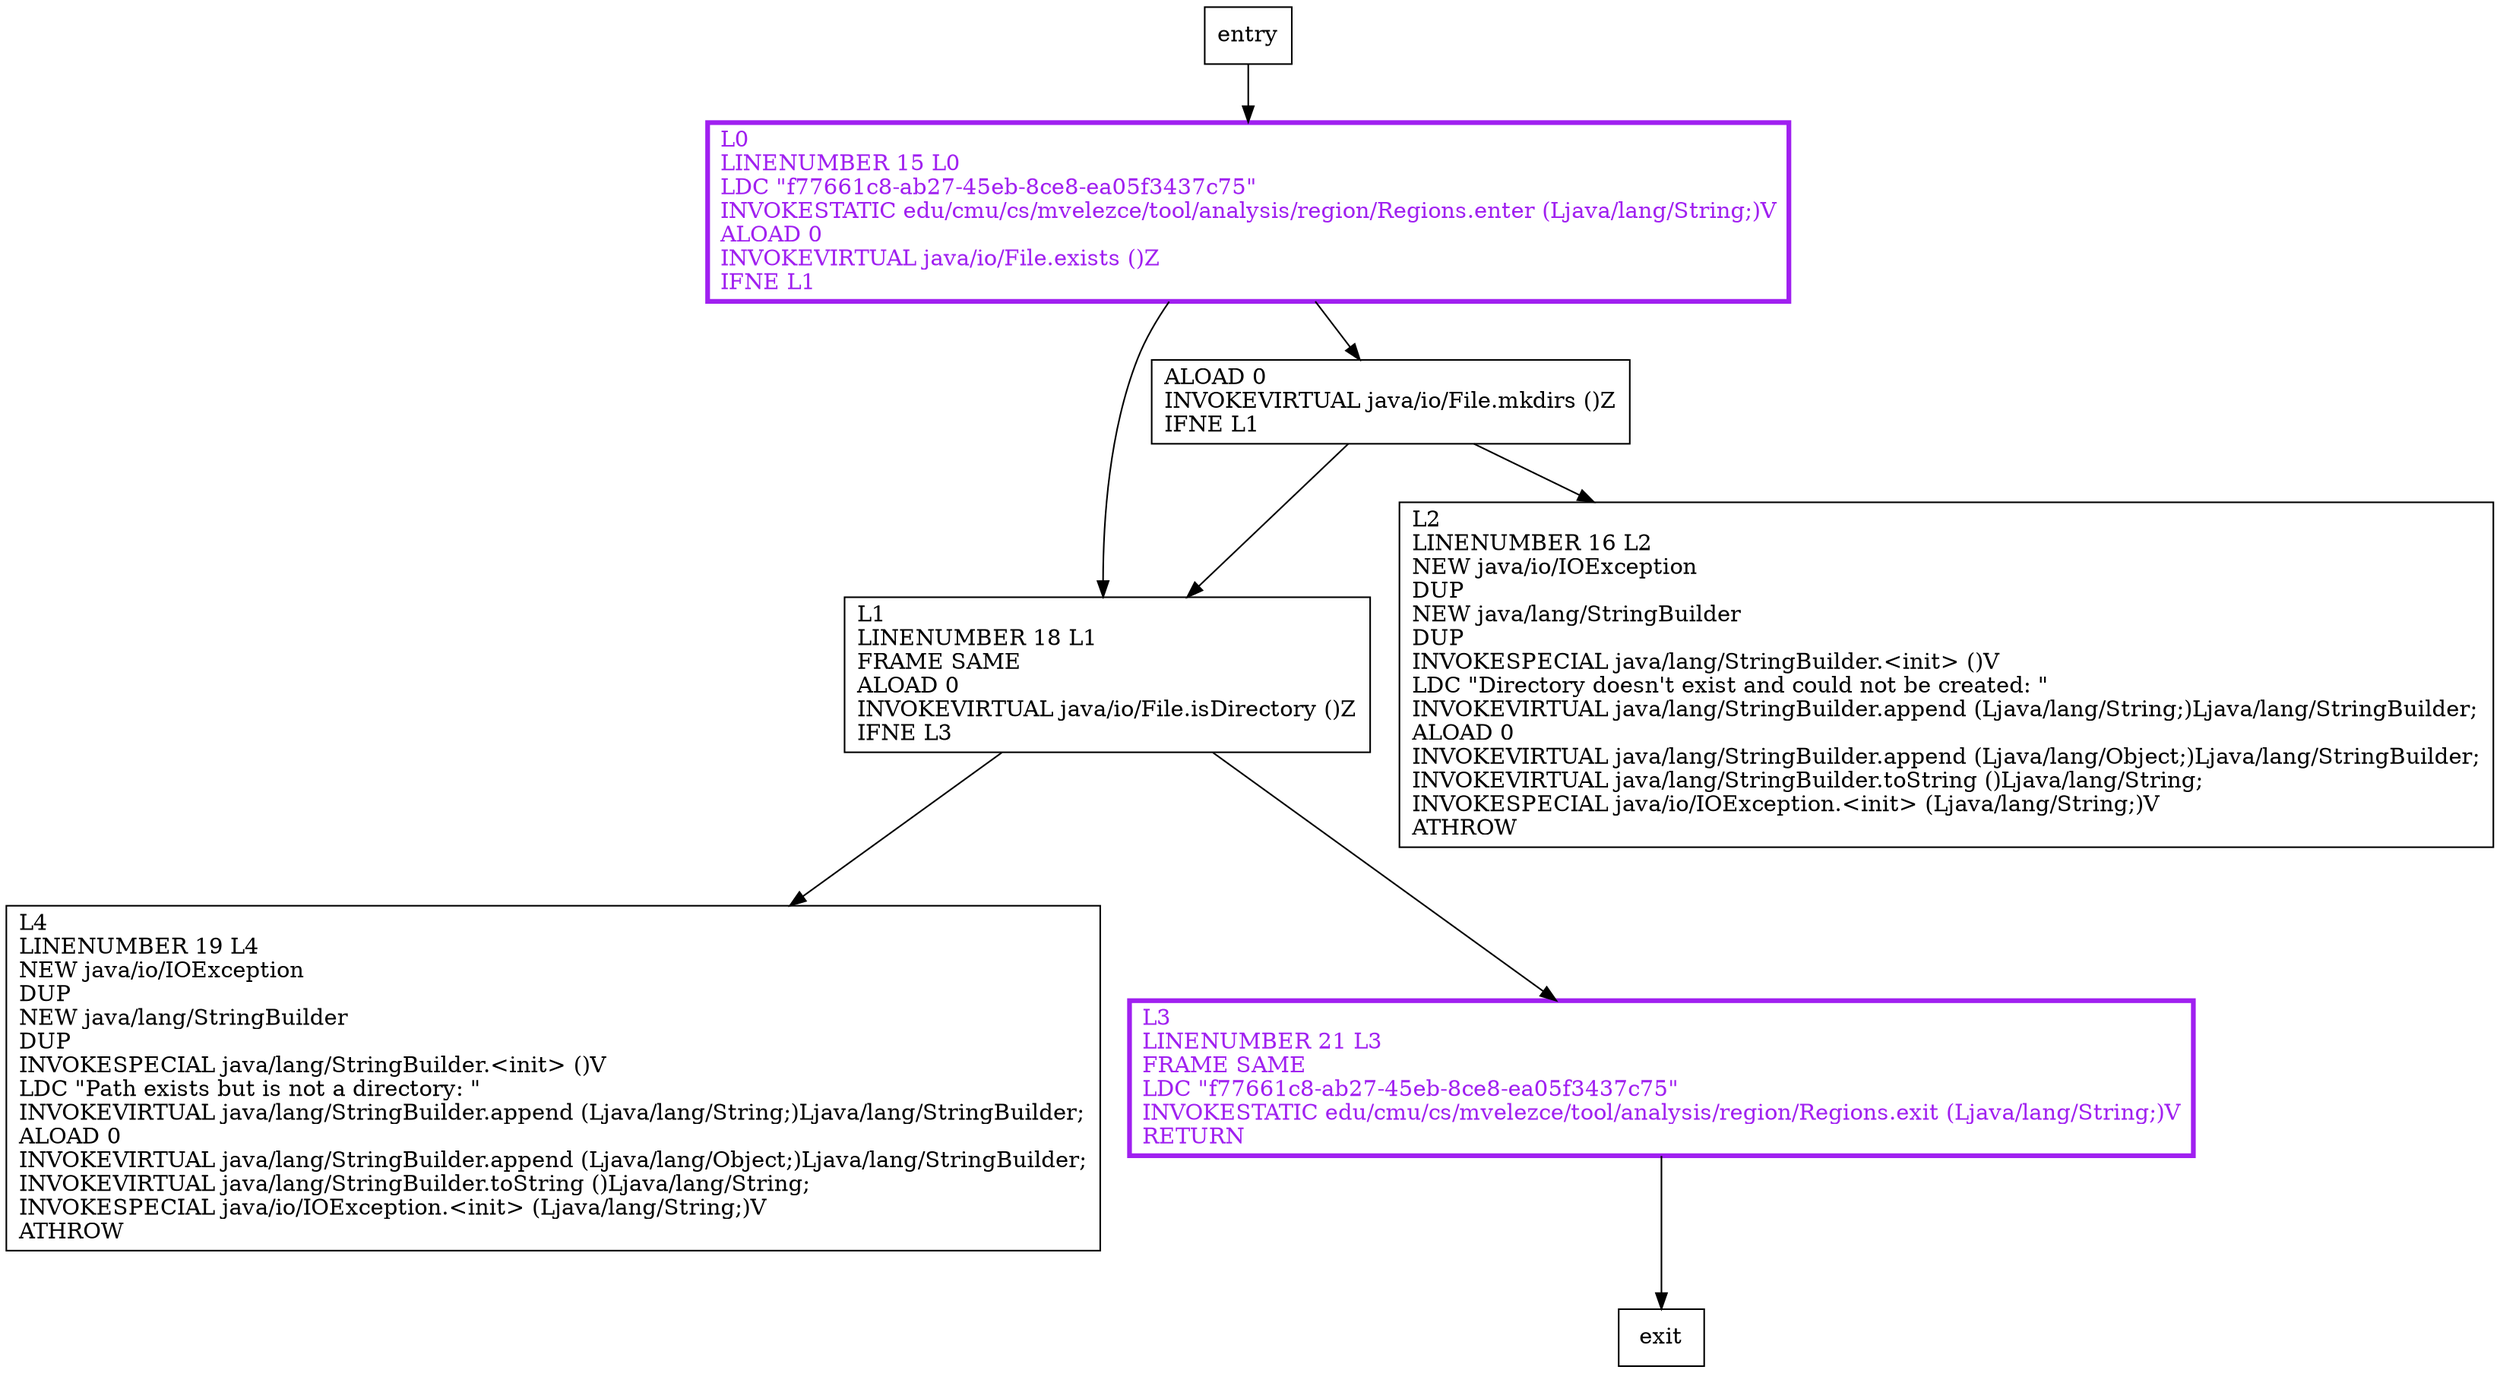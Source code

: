 digraph produceDirectory {
node [shape=record];
44638504 [label="L4\lLINENUMBER 19 L4\lNEW java/io/IOException\lDUP\lNEW java/lang/StringBuilder\lDUP\lINVOKESPECIAL java/lang/StringBuilder.\<init\> ()V\lLDC \"Path exists but is not a directory: \"\lINVOKEVIRTUAL java/lang/StringBuilder.append (Ljava/lang/String;)Ljava/lang/StringBuilder;\lALOAD 0\lINVOKEVIRTUAL java/lang/StringBuilder.append (Ljava/lang/Object;)Ljava/lang/StringBuilder;\lINVOKEVIRTUAL java/lang/StringBuilder.toString ()Ljava/lang/String;\lINVOKESPECIAL java/io/IOException.\<init\> (Ljava/lang/String;)V\lATHROW\l"];
1061625433 [label="L0\lLINENUMBER 15 L0\lLDC \"f77661c8-ab27-45eb-8ce8-ea05f3437c75\"\lINVOKESTATIC edu/cmu/cs/mvelezce/tool/analysis/region/Regions.enter (Ljava/lang/String;)V\lALOAD 0\lINVOKEVIRTUAL java/io/File.exists ()Z\lIFNE L1\l"];
738591919 [label="L2\lLINENUMBER 16 L2\lNEW java/io/IOException\lDUP\lNEW java/lang/StringBuilder\lDUP\lINVOKESPECIAL java/lang/StringBuilder.\<init\> ()V\lLDC \"Directory doesn't exist and could not be created: \"\lINVOKEVIRTUAL java/lang/StringBuilder.append (Ljava/lang/String;)Ljava/lang/StringBuilder;\lALOAD 0\lINVOKEVIRTUAL java/lang/StringBuilder.append (Ljava/lang/Object;)Ljava/lang/StringBuilder;\lINVOKEVIRTUAL java/lang/StringBuilder.toString ()Ljava/lang/String;\lINVOKESPECIAL java/io/IOException.\<init\> (Ljava/lang/String;)V\lATHROW\l"];
689963660 [label="L1\lLINENUMBER 18 L1\lFRAME SAME\lALOAD 0\lINVOKEVIRTUAL java/io/File.isDirectory ()Z\lIFNE L3\l"];
189902770 [label="ALOAD 0\lINVOKEVIRTUAL java/io/File.mkdirs ()Z\lIFNE L1\l"];
724857504 [label="L3\lLINENUMBER 21 L3\lFRAME SAME\lLDC \"f77661c8-ab27-45eb-8ce8-ea05f3437c75\"\lINVOKESTATIC edu/cmu/cs/mvelezce/tool/analysis/region/Regions.exit (Ljava/lang/String;)V\lRETURN\l"];
entry;
exit;
entry -> 1061625433;
1061625433 -> 689963660;
1061625433 -> 189902770;
689963660 -> 44638504;
689963660 -> 724857504;
189902770 -> 738591919;
189902770 -> 689963660;
724857504 -> exit;
1061625433[fontcolor="purple", penwidth=3, color="purple"];
724857504[fontcolor="purple", penwidth=3, color="purple"];
}
